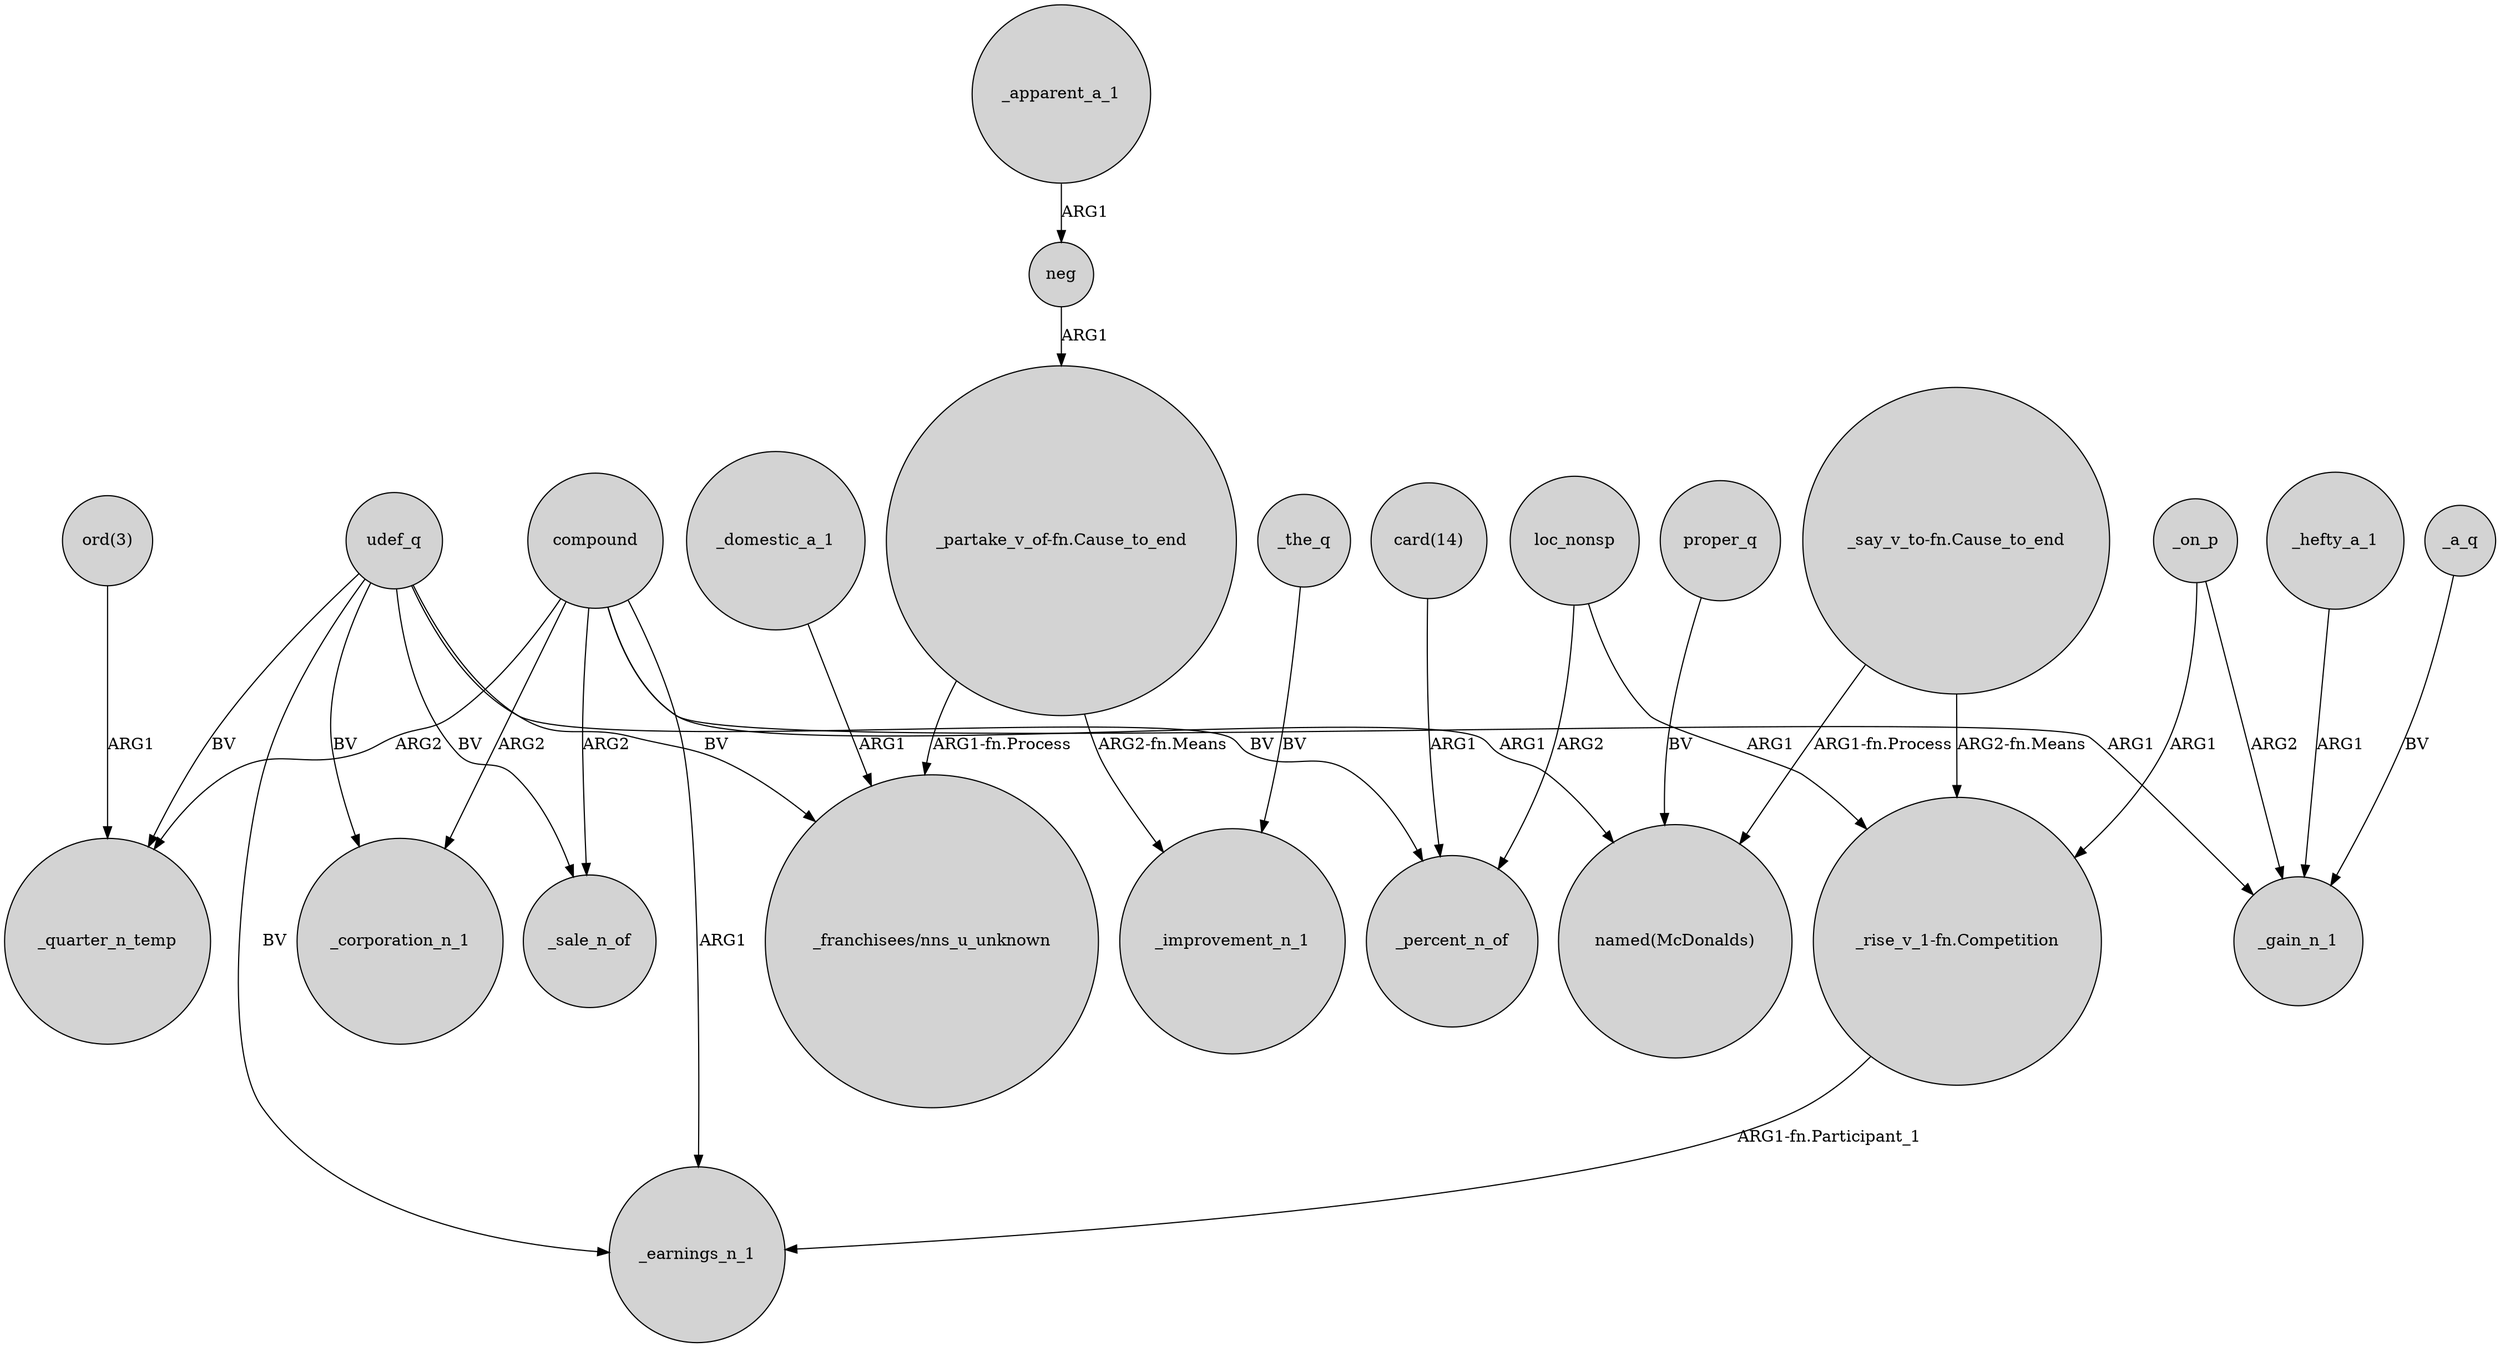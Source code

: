 digraph {
	node [shape=circle style=filled]
	_on_p -> _gain_n_1 [label=ARG2]
	loc_nonsp -> "_rise_v_1-fn.Competition" [label=ARG1]
	"ord(3)" -> _quarter_n_temp [label=ARG1]
	"_partake_v_of-fn.Cause_to_end" -> "_franchisees/nns_u_unknown" [label="ARG1-fn.Process"]
	udef_q -> "_franchisees/nns_u_unknown" [label=BV]
	_domestic_a_1 -> "_franchisees/nns_u_unknown" [label=ARG1]
	compound -> "named(McDonalds)" [label=ARG1]
	_hefty_a_1 -> _gain_n_1 [label=ARG1]
	udef_q -> _sale_n_of [label=BV]
	neg -> "_partake_v_of-fn.Cause_to_end" [label=ARG1]
	proper_q -> "named(McDonalds)" [label=BV]
	compound -> _quarter_n_temp [label=ARG2]
	_on_p -> "_rise_v_1-fn.Competition" [label=ARG1]
	udef_q -> _earnings_n_1 [label=BV]
	"card(14)" -> _percent_n_of [label=ARG1]
	udef_q -> _percent_n_of [label=BV]
	_apparent_a_1 -> neg [label=ARG1]
	"_say_v_to-fn.Cause_to_end" -> "named(McDonalds)" [label="ARG1-fn.Process"]
	"_rise_v_1-fn.Competition" -> _earnings_n_1 [label="ARG1-fn.Participant_1"]
	_a_q -> _gain_n_1 [label=BV]
	"_partake_v_of-fn.Cause_to_end" -> _improvement_n_1 [label="ARG2-fn.Means"]
	compound -> _sale_n_of [label=ARG2]
	udef_q -> _quarter_n_temp [label=BV]
	compound -> _corporation_n_1 [label=ARG2]
	udef_q -> _corporation_n_1 [label=BV]
	"_say_v_to-fn.Cause_to_end" -> "_rise_v_1-fn.Competition" [label="ARG2-fn.Means"]
	compound -> _gain_n_1 [label=ARG1]
	_the_q -> _improvement_n_1 [label=BV]
	compound -> _earnings_n_1 [label=ARG1]
	loc_nonsp -> _percent_n_of [label=ARG2]
}
